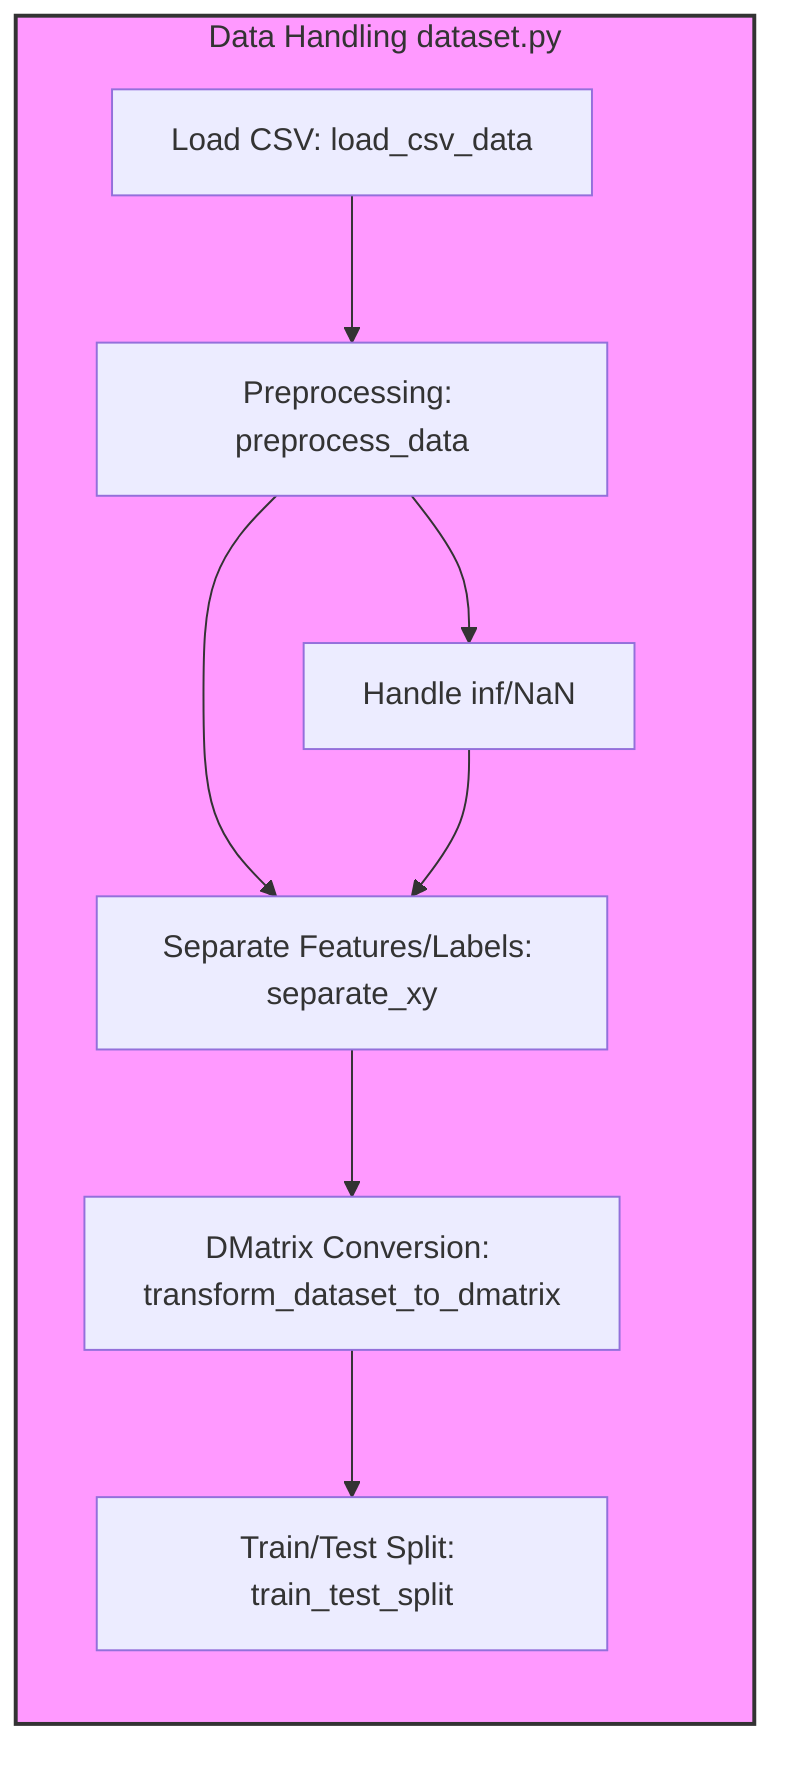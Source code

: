 graph LR
    subgraph DataHandling [Data Handling dataset.py]
        A[Load CSV: load_csv_data] --> B[Preprocessing: preprocess_data]
        B --> C[Separate Features/Labels: separate_xy]
        C --> D[DMatrix Conversion: transform_dataset_to_dmatrix]
        D --> E[Train/Test Split: train_test_split]
        B --> F[Handle inf/NaN]
        F --> C
    end

    classDef component fill:#f9f,stroke:#333,stroke-width:2px;
    class DataHandling component;